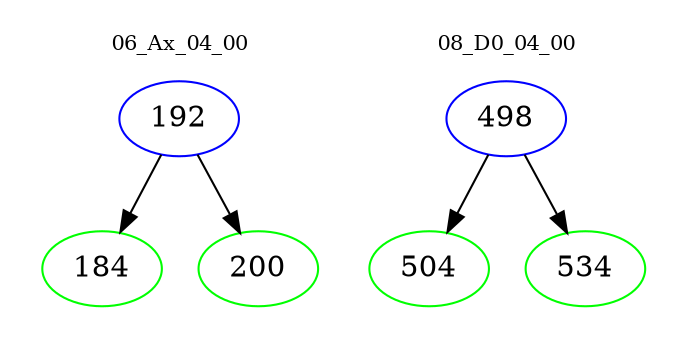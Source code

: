 digraph{
subgraph cluster_0 {
color = white
label = "06_Ax_04_00";
fontsize=10;
T0_192 [label="192", color="blue"]
T0_192 -> T0_184 [color="black"]
T0_184 [label="184", color="green"]
T0_192 -> T0_200 [color="black"]
T0_200 [label="200", color="green"]
}
subgraph cluster_1 {
color = white
label = "08_D0_04_00";
fontsize=10;
T1_498 [label="498", color="blue"]
T1_498 -> T1_504 [color="black"]
T1_504 [label="504", color="green"]
T1_498 -> T1_534 [color="black"]
T1_534 [label="534", color="green"]
}
}
